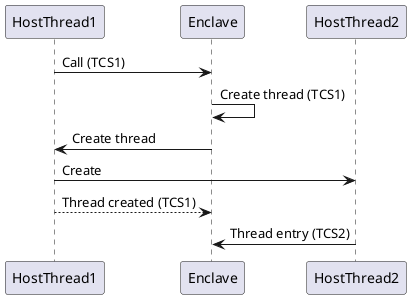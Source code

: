 @startuml
HostThread1 -> Enclave: Call (TCS1)
Enclave -> Enclave: Create thread (TCS1)
Enclave -> HostThread1: Create thread
HostThread1 -> HostThread2: Create
HostThread1 --> Enclave: Thread created (TCS1)
HostThread2 -> Enclave: Thread entry (TCS2)
@enduml